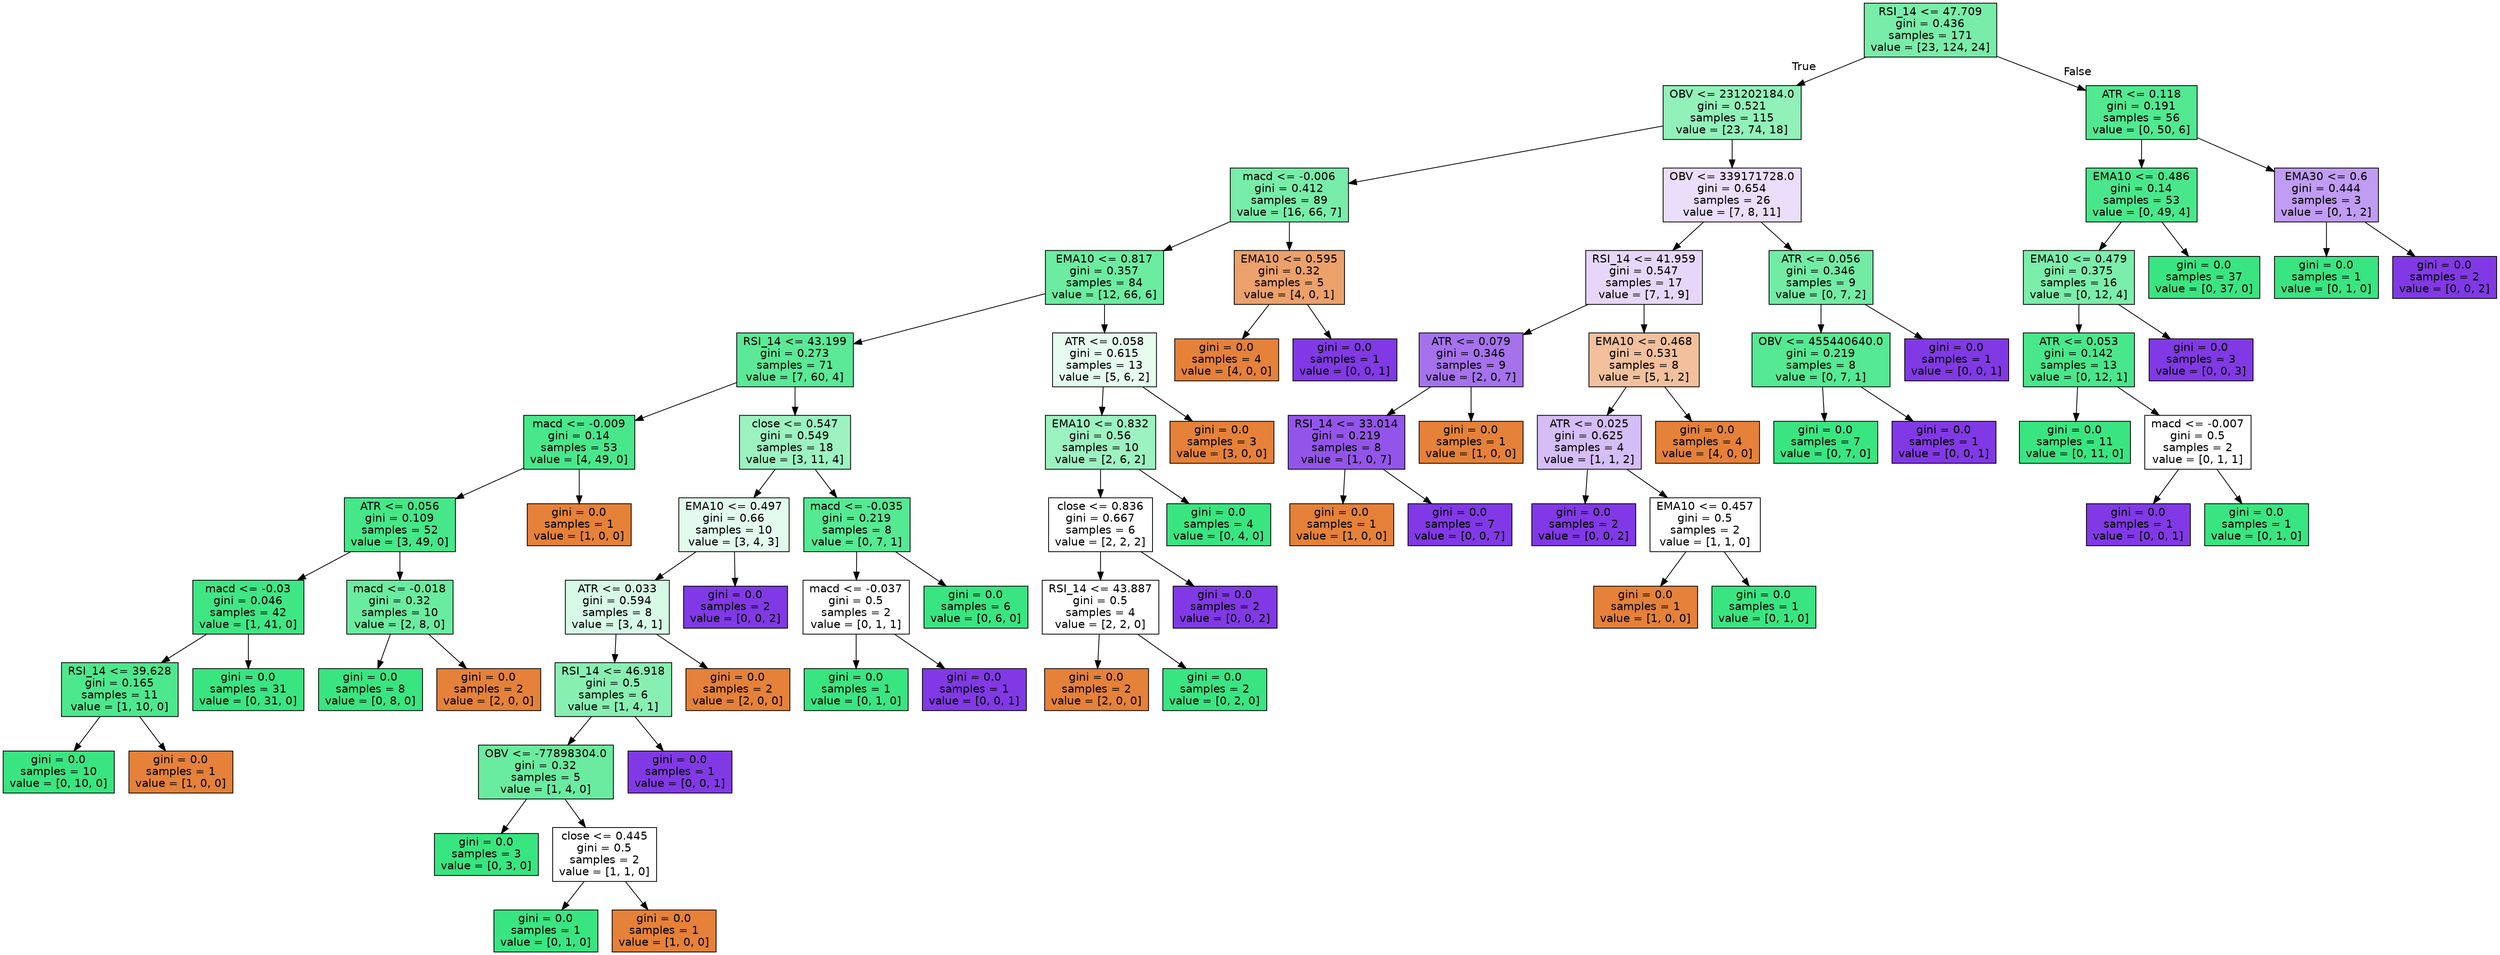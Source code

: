digraph Tree {
node [shape=box, style="filled", color="black", fontname="helvetica"] ;
edge [fontname="helvetica"] ;
0 [label="RSI_14 <= 47.709\ngini = 0.436\nsamples = 171\nvalue = [23, 124, 24]", fillcolor="#78eda9"] ;
1 [label="OBV <= 231202184.0\ngini = 0.521\nsamples = 115\nvalue = [23, 74, 18]", fillcolor="#91f1b9"] ;
0 -> 1 [labeldistance=2.5, labelangle=45, headlabel="True"] ;
2 [label="macd <= -0.006\ngini = 0.412\nsamples = 89\nvalue = [16, 66, 7]", fillcolor="#77eda9"] ;
1 -> 2 ;
3 [label="EMA10 <= 0.817\ngini = 0.357\nsamples = 84\nvalue = [12, 66, 6]", fillcolor="#6beca0"] ;
2 -> 3 ;
4 [label="RSI_14 <= 43.199\ngini = 0.273\nsamples = 71\nvalue = [7, 60, 4]", fillcolor="#5be997"] ;
3 -> 4 ;
5 [label="macd <= -0.009\ngini = 0.14\nsamples = 53\nvalue = [4, 49, 0]", fillcolor="#49e78b"] ;
4 -> 5 ;
6 [label="ATR <= 0.056\ngini = 0.109\nsamples = 52\nvalue = [3, 49, 0]", fillcolor="#45e789"] ;
5 -> 6 ;
7 [label="macd <= -0.03\ngini = 0.046\nsamples = 42\nvalue = [1, 41, 0]", fillcolor="#3ee684"] ;
6 -> 7 ;
8 [label="RSI_14 <= 39.628\ngini = 0.165\nsamples = 11\nvalue = [1, 10, 0]", fillcolor="#4de88e"] ;
7 -> 8 ;
9 [label="gini = 0.0\nsamples = 10\nvalue = [0, 10, 0]", fillcolor="#39e581"] ;
8 -> 9 ;
10 [label="gini = 0.0\nsamples = 1\nvalue = [1, 0, 0]", fillcolor="#e58139"] ;
8 -> 10 ;
11 [label="gini = 0.0\nsamples = 31\nvalue = [0, 31, 0]", fillcolor="#39e581"] ;
7 -> 11 ;
12 [label="macd <= -0.018\ngini = 0.32\nsamples = 10\nvalue = [2, 8, 0]", fillcolor="#6aeca0"] ;
6 -> 12 ;
13 [label="gini = 0.0\nsamples = 8\nvalue = [0, 8, 0]", fillcolor="#39e581"] ;
12 -> 13 ;
14 [label="gini = 0.0\nsamples = 2\nvalue = [2, 0, 0]", fillcolor="#e58139"] ;
12 -> 14 ;
15 [label="gini = 0.0\nsamples = 1\nvalue = [1, 0, 0]", fillcolor="#e58139"] ;
5 -> 15 ;
16 [label="close <= 0.547\ngini = 0.549\nsamples = 18\nvalue = [3, 11, 4]", fillcolor="#9cf2c0"] ;
4 -> 16 ;
17 [label="EMA10 <= 0.497\ngini = 0.66\nsamples = 10\nvalue = [3, 4, 3]", fillcolor="#e3fbed"] ;
16 -> 17 ;
18 [label="ATR <= 0.033\ngini = 0.594\nsamples = 8\nvalue = [3, 4, 1]", fillcolor="#d7fae6"] ;
17 -> 18 ;
19 [label="RSI_14 <= 46.918\ngini = 0.5\nsamples = 6\nvalue = [1, 4, 1]", fillcolor="#88efb3"] ;
18 -> 19 ;
20 [label="OBV <= -77898304.0\ngini = 0.32\nsamples = 5\nvalue = [1, 4, 0]", fillcolor="#6aeca0"] ;
19 -> 20 ;
21 [label="gini = 0.0\nsamples = 3\nvalue = [0, 3, 0]", fillcolor="#39e581"] ;
20 -> 21 ;
22 [label="close <= 0.445\ngini = 0.5\nsamples = 2\nvalue = [1, 1, 0]", fillcolor="#ffffff"] ;
20 -> 22 ;
23 [label="gini = 0.0\nsamples = 1\nvalue = [0, 1, 0]", fillcolor="#39e581"] ;
22 -> 23 ;
24 [label="gini = 0.0\nsamples = 1\nvalue = [1, 0, 0]", fillcolor="#e58139"] ;
22 -> 24 ;
25 [label="gini = 0.0\nsamples = 1\nvalue = [0, 0, 1]", fillcolor="#8139e5"] ;
19 -> 25 ;
26 [label="gini = 0.0\nsamples = 2\nvalue = [2, 0, 0]", fillcolor="#e58139"] ;
18 -> 26 ;
27 [label="gini = 0.0\nsamples = 2\nvalue = [0, 0, 2]", fillcolor="#8139e5"] ;
17 -> 27 ;
28 [label="macd <= -0.035\ngini = 0.219\nsamples = 8\nvalue = [0, 7, 1]", fillcolor="#55e993"] ;
16 -> 28 ;
29 [label="macd <= -0.037\ngini = 0.5\nsamples = 2\nvalue = [0, 1, 1]", fillcolor="#ffffff"] ;
28 -> 29 ;
30 [label="gini = 0.0\nsamples = 1\nvalue = [0, 1, 0]", fillcolor="#39e581"] ;
29 -> 30 ;
31 [label="gini = 0.0\nsamples = 1\nvalue = [0, 0, 1]", fillcolor="#8139e5"] ;
29 -> 31 ;
32 [label="gini = 0.0\nsamples = 6\nvalue = [0, 6, 0]", fillcolor="#39e581"] ;
28 -> 32 ;
33 [label="ATR <= 0.058\ngini = 0.615\nsamples = 13\nvalue = [5, 6, 2]", fillcolor="#e6fcef"] ;
3 -> 33 ;
34 [label="EMA10 <= 0.832\ngini = 0.56\nsamples = 10\nvalue = [2, 6, 2]", fillcolor="#9cf2c0"] ;
33 -> 34 ;
35 [label="close <= 0.836\ngini = 0.667\nsamples = 6\nvalue = [2, 2, 2]", fillcolor="#ffffff"] ;
34 -> 35 ;
36 [label="RSI_14 <= 43.887\ngini = 0.5\nsamples = 4\nvalue = [2, 2, 0]", fillcolor="#ffffff"] ;
35 -> 36 ;
37 [label="gini = 0.0\nsamples = 2\nvalue = [2, 0, 0]", fillcolor="#e58139"] ;
36 -> 37 ;
38 [label="gini = 0.0\nsamples = 2\nvalue = [0, 2, 0]", fillcolor="#39e581"] ;
36 -> 38 ;
39 [label="gini = 0.0\nsamples = 2\nvalue = [0, 0, 2]", fillcolor="#8139e5"] ;
35 -> 39 ;
40 [label="gini = 0.0\nsamples = 4\nvalue = [0, 4, 0]", fillcolor="#39e581"] ;
34 -> 40 ;
41 [label="gini = 0.0\nsamples = 3\nvalue = [3, 0, 0]", fillcolor="#e58139"] ;
33 -> 41 ;
42 [label="EMA10 <= 0.595\ngini = 0.32\nsamples = 5\nvalue = [4, 0, 1]", fillcolor="#eca06a"] ;
2 -> 42 ;
43 [label="gini = 0.0\nsamples = 4\nvalue = [4, 0, 0]", fillcolor="#e58139"] ;
42 -> 43 ;
44 [label="gini = 0.0\nsamples = 1\nvalue = [0, 0, 1]", fillcolor="#8139e5"] ;
42 -> 44 ;
45 [label="OBV <= 339171728.0\ngini = 0.654\nsamples = 26\nvalue = [7, 8, 11]", fillcolor="#eadefb"] ;
1 -> 45 ;
46 [label="RSI_14 <= 41.959\ngini = 0.547\nsamples = 17\nvalue = [7, 1, 9]", fillcolor="#e6d7fa"] ;
45 -> 46 ;
47 [label="ATR <= 0.079\ngini = 0.346\nsamples = 9\nvalue = [2, 0, 7]", fillcolor="#a572ec"] ;
46 -> 47 ;
48 [label="RSI_14 <= 33.014\ngini = 0.219\nsamples = 8\nvalue = [1, 0, 7]", fillcolor="#9355e9"] ;
47 -> 48 ;
49 [label="gini = 0.0\nsamples = 1\nvalue = [1, 0, 0]", fillcolor="#e58139"] ;
48 -> 49 ;
50 [label="gini = 0.0\nsamples = 7\nvalue = [0, 0, 7]", fillcolor="#8139e5"] ;
48 -> 50 ;
51 [label="gini = 0.0\nsamples = 1\nvalue = [1, 0, 0]", fillcolor="#e58139"] ;
47 -> 51 ;
52 [label="EMA10 <= 0.468\ngini = 0.531\nsamples = 8\nvalue = [5, 1, 2]", fillcolor="#f2c09c"] ;
46 -> 52 ;
53 [label="ATR <= 0.025\ngini = 0.625\nsamples = 4\nvalue = [1, 1, 2]", fillcolor="#d5bdf6"] ;
52 -> 53 ;
54 [label="gini = 0.0\nsamples = 2\nvalue = [0, 0, 2]", fillcolor="#8139e5"] ;
53 -> 54 ;
55 [label="EMA10 <= 0.457\ngini = 0.5\nsamples = 2\nvalue = [1, 1, 0]", fillcolor="#ffffff"] ;
53 -> 55 ;
56 [label="gini = 0.0\nsamples = 1\nvalue = [1, 0, 0]", fillcolor="#e58139"] ;
55 -> 56 ;
57 [label="gini = 0.0\nsamples = 1\nvalue = [0, 1, 0]", fillcolor="#39e581"] ;
55 -> 57 ;
58 [label="gini = 0.0\nsamples = 4\nvalue = [4, 0, 0]", fillcolor="#e58139"] ;
52 -> 58 ;
59 [label="ATR <= 0.056\ngini = 0.346\nsamples = 9\nvalue = [0, 7, 2]", fillcolor="#72eca5"] ;
45 -> 59 ;
60 [label="OBV <= 455440640.0\ngini = 0.219\nsamples = 8\nvalue = [0, 7, 1]", fillcolor="#55e993"] ;
59 -> 60 ;
61 [label="gini = 0.0\nsamples = 7\nvalue = [0, 7, 0]", fillcolor="#39e581"] ;
60 -> 61 ;
62 [label="gini = 0.0\nsamples = 1\nvalue = [0, 0, 1]", fillcolor="#8139e5"] ;
60 -> 62 ;
63 [label="gini = 0.0\nsamples = 1\nvalue = [0, 0, 1]", fillcolor="#8139e5"] ;
59 -> 63 ;
64 [label="ATR <= 0.118\ngini = 0.191\nsamples = 56\nvalue = [0, 50, 6]", fillcolor="#51e890"] ;
0 -> 64 [labeldistance=2.5, labelangle=-45, headlabel="False"] ;
65 [label="EMA10 <= 0.486\ngini = 0.14\nsamples = 53\nvalue = [0, 49, 4]", fillcolor="#49e78b"] ;
64 -> 65 ;
66 [label="EMA10 <= 0.479\ngini = 0.375\nsamples = 16\nvalue = [0, 12, 4]", fillcolor="#7beeab"] ;
65 -> 66 ;
67 [label="ATR <= 0.053\ngini = 0.142\nsamples = 13\nvalue = [0, 12, 1]", fillcolor="#49e78c"] ;
66 -> 67 ;
68 [label="gini = 0.0\nsamples = 11\nvalue = [0, 11, 0]", fillcolor="#39e581"] ;
67 -> 68 ;
69 [label="macd <= -0.007\ngini = 0.5\nsamples = 2\nvalue = [0, 1, 1]", fillcolor="#ffffff"] ;
67 -> 69 ;
70 [label="gini = 0.0\nsamples = 1\nvalue = [0, 0, 1]", fillcolor="#8139e5"] ;
69 -> 70 ;
71 [label="gini = 0.0\nsamples = 1\nvalue = [0, 1, 0]", fillcolor="#39e581"] ;
69 -> 71 ;
72 [label="gini = 0.0\nsamples = 3\nvalue = [0, 0, 3]", fillcolor="#8139e5"] ;
66 -> 72 ;
73 [label="gini = 0.0\nsamples = 37\nvalue = [0, 37, 0]", fillcolor="#39e581"] ;
65 -> 73 ;
74 [label="EMA30 <= 0.6\ngini = 0.444\nsamples = 3\nvalue = [0, 1, 2]", fillcolor="#c09cf2"] ;
64 -> 74 ;
75 [label="gini = 0.0\nsamples = 1\nvalue = [0, 1, 0]", fillcolor="#39e581"] ;
74 -> 75 ;
76 [label="gini = 0.0\nsamples = 2\nvalue = [0, 0, 2]", fillcolor="#8139e5"] ;
74 -> 76 ;
}
